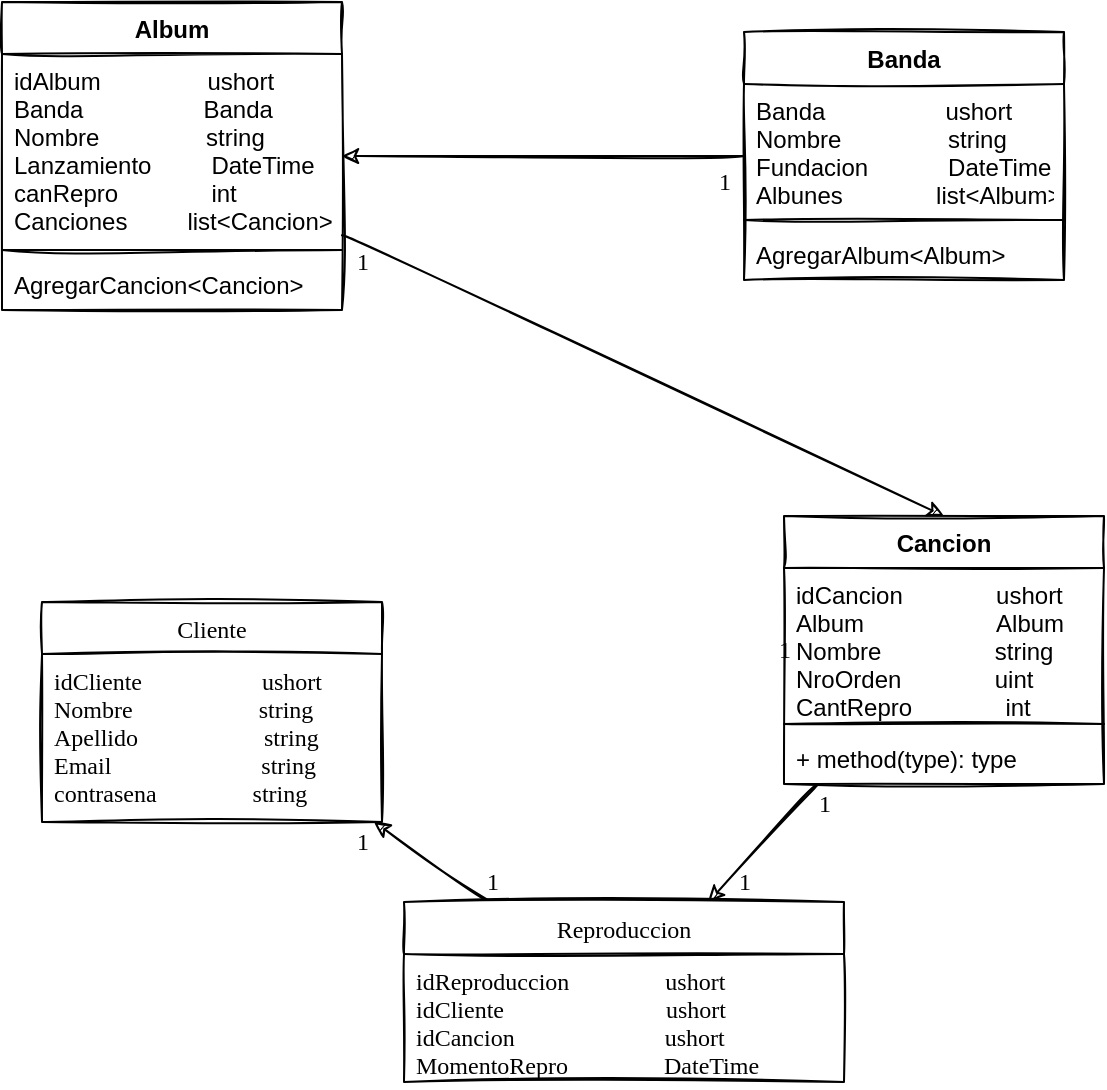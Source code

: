 <mxfile>
    <diagram id="aNm6LneR89TjHpUKRSAf" name="Página-1">
        <mxGraphModel dx="831" dy="610" grid="1" gridSize="10" guides="1" tooltips="1" connect="1" arrows="1" fold="1" page="1" pageScale="1" pageWidth="827" pageHeight="1169" background="none" math="0" shadow="0">
            <root>
                <mxCell id="0"/>
                <mxCell id="1" parent="0"/>
                <mxCell id="7" value="Cliente" style="swimlane;fontStyle=0;childLayout=stackLayout;horizontal=1;startSize=26;horizontalStack=0;resizeParent=1;resizeParentMax=0;resizeLast=0;collapsible=1;marginBottom=0;fontFamily=Comic Sans MS;rounded=0;sketch=1;" parent="1" vertex="1">
                    <mxGeometry x="179" y="380" width="170" height="110" as="geometry">
                        <mxRectangle x="200" y="330" width="70" height="26" as="alternateBounds"/>
                    </mxGeometry>
                </mxCell>
                <mxCell id="16" value="idCliente                    ushort&#10;Nombre                     string&#10;Apellido                     string&#10;Email                         string&#10;contrasena                string&#10;" style="text;align=left;verticalAlign=top;spacingLeft=4;spacingRight=4;overflow=hidden;rotatable=0;points=[[0,0.5],[1,0.5]];portConstraint=eastwest;fontFamily=Comic Sans MS;rounded=0;sketch=1;" parent="7" vertex="1">
                    <mxGeometry y="26" width="170" height="84" as="geometry"/>
                </mxCell>
                <mxCell id="24" style="edgeStyle=none;html=1;fontFamily=Comic Sans MS;curved=1;sketch=1;rounded=0;" parent="1" source="72" target="68" edge="1">
                    <mxGeometry relative="1" as="geometry">
                        <mxPoint x="400" y="218.867" as="sourcePoint"/>
                    </mxGeometry>
                </mxCell>
                <mxCell id="26" style="edgeStyle=none;html=1;fontFamily=Comic Sans MS;curved=1;sketch=1;rounded=0;" parent="1" source="76" target="19" edge="1">
                    <mxGeometry relative="1" as="geometry">
                        <mxPoint x="480.179" y="440" as="sourcePoint"/>
                    </mxGeometry>
                </mxCell>
                <mxCell id="27" style="edgeStyle=none;html=1;fontFamily=Comic Sans MS;curved=1;sketch=1;rounded=0;" parent="1" source="19" target="7" edge="1">
                    <mxGeometry relative="1" as="geometry"/>
                </mxCell>
                <mxCell id="19" value="Reproduccion" style="swimlane;fontStyle=0;childLayout=stackLayout;horizontal=1;startSize=26;horizontalStack=0;resizeParent=1;resizeParentMax=0;resizeLast=0;collapsible=1;marginBottom=0;fontFamily=Comic Sans MS;rounded=0;sketch=1;" parent="1" vertex="1">
                    <mxGeometry x="360" y="530" width="220" height="90" as="geometry">
                        <mxRectangle x="280" y="480" width="110" height="26" as="alternateBounds"/>
                    </mxGeometry>
                </mxCell>
                <mxCell id="20" value="idReproduccion                ushort&#10;idCliente                           ushort&#10;idCancion                         ushort&#10;MomentoRepro                DateTime&#10;" style="text;align=left;verticalAlign=top;spacingLeft=4;spacingRight=4;overflow=hidden;rotatable=0;points=[[0,0.5],[1,0.5]];portConstraint=eastwest;fontFamily=Comic Sans MS;rounded=0;sketch=1;" parent="19" vertex="1">
                    <mxGeometry y="26" width="220" height="64" as="geometry"/>
                </mxCell>
                <mxCell id="28" value="1" style="text;html=1;align=center;verticalAlign=middle;resizable=0;points=[];autosize=1;fontFamily=Comic Sans MS;rounded=0;sketch=1;" parent="1" vertex="1">
                    <mxGeometry x="329" y="200" width="20" height="20" as="geometry"/>
                </mxCell>
                <mxCell id="29" value="1" style="text;html=1;align=center;verticalAlign=middle;resizable=0;points=[];autosize=1;fontFamily=Comic Sans MS;rounded=0;sketch=1;" parent="1" vertex="1">
                    <mxGeometry x="510" y="160" width="20" height="20" as="geometry"/>
                </mxCell>
                <mxCell id="30" value="1" style="text;html=1;align=center;verticalAlign=middle;resizable=0;points=[];autosize=1;fontFamily=Comic Sans MS;rounded=0;sketch=1;" parent="1" vertex="1">
                    <mxGeometry x="540" y="394" width="20" height="20" as="geometry"/>
                </mxCell>
                <mxCell id="31" value="1" style="text;html=1;align=center;verticalAlign=middle;resizable=0;points=[];autosize=1;fontFamily=Comic Sans MS;rounded=0;sketch=1;" parent="1" vertex="1">
                    <mxGeometry x="520" y="510" width="20" height="20" as="geometry"/>
                </mxCell>
                <mxCell id="32" value="1" style="text;html=1;align=center;verticalAlign=middle;resizable=0;points=[];autosize=1;fontFamily=Comic Sans MS;rounded=0;sketch=1;" parent="1" vertex="1">
                    <mxGeometry x="329" y="490" width="20" height="20" as="geometry"/>
                </mxCell>
                <mxCell id="33" value="1" style="text;html=1;align=center;verticalAlign=middle;resizable=0;points=[];autosize=1;fontFamily=Comic Sans MS;rounded=0;sketch=1;" parent="1" vertex="1">
                    <mxGeometry x="394" y="510" width="20" height="20" as="geometry"/>
                </mxCell>
                <mxCell id="106" style="edgeStyle=none;html=1;entryX=0.5;entryY=0;entryDx=0;entryDy=0;curved=1;sketch=1;rounded=0;" parent="1" source="68" target="76" edge="1">
                    <mxGeometry relative="1" as="geometry"/>
                </mxCell>
                <mxCell id="68" value="Album&#10;" style="swimlane;fontStyle=1;align=center;verticalAlign=top;childLayout=stackLayout;horizontal=1;startSize=26;horizontalStack=0;resizeParent=1;resizeParentMax=0;resizeLast=0;collapsible=1;marginBottom=0;rounded=0;sketch=1;" parent="1" vertex="1">
                    <mxGeometry x="159" y="80" width="170" height="154" as="geometry"/>
                </mxCell>
                <mxCell id="69" value="idAlbum                ushort&#10;Banda                  Banda&#10;Nombre                string&#10;Lanzamiento         DateTime&#10;canRepro              int&#10;Canciones         list&lt;Cancion&gt;" style="text;strokeColor=none;fillColor=none;align=left;verticalAlign=top;spacingLeft=4;spacingRight=4;overflow=hidden;rotatable=0;points=[[0,0.5],[1,0.5]];portConstraint=eastwest;rounded=0;sketch=1;" parent="68" vertex="1">
                    <mxGeometry y="26" width="170" height="94" as="geometry"/>
                </mxCell>
                <mxCell id="70" value="" style="line;strokeWidth=1;fillColor=none;align=left;verticalAlign=middle;spacingTop=-1;spacingLeft=3;spacingRight=3;rotatable=0;labelPosition=right;points=[];portConstraint=eastwest;rounded=0;sketch=1;" parent="68" vertex="1">
                    <mxGeometry y="120" width="170" height="8" as="geometry"/>
                </mxCell>
                <mxCell id="71" value="AgregarCancion&lt;Cancion&gt;" style="text;strokeColor=none;fillColor=none;align=left;verticalAlign=top;spacingLeft=4;spacingRight=4;overflow=hidden;rotatable=0;points=[[0,0.5],[1,0.5]];portConstraint=eastwest;rounded=0;sketch=1;" parent="68" vertex="1">
                    <mxGeometry y="128" width="170" height="26" as="geometry"/>
                </mxCell>
                <mxCell id="72" value="Banda" style="swimlane;fontStyle=1;align=center;verticalAlign=top;childLayout=stackLayout;horizontal=1;startSize=26;horizontalStack=0;resizeParent=1;resizeParentMax=0;resizeLast=0;collapsible=1;marginBottom=0;rounded=0;sketch=1;" parent="1" vertex="1">
                    <mxGeometry x="530" y="95" width="160" height="124" as="geometry"/>
                </mxCell>
                <mxCell id="73" value="Banda                  ushort&#10;Nombre                string&#10;Fundacion            DateTime&#10;Albunes              list&lt;Album&gt;&#10;" style="text;align=left;verticalAlign=top;spacingLeft=4;spacingRight=4;overflow=hidden;rotatable=0;points=[[0,0.5],[1,0.5]];portConstraint=eastwest;rounded=0;sketch=1;" parent="72" vertex="1">
                    <mxGeometry y="26" width="160" height="64" as="geometry"/>
                </mxCell>
                <mxCell id="74" value="" style="line;strokeWidth=1;align=left;verticalAlign=middle;spacingTop=-1;spacingLeft=3;spacingRight=3;rotatable=0;labelPosition=right;points=[];portConstraint=eastwest;rounded=0;sketch=1;" parent="72" vertex="1">
                    <mxGeometry y="90" width="160" height="8" as="geometry"/>
                </mxCell>
                <mxCell id="75" value="AgregarAlbum&lt;Album&gt;" style="text;align=left;verticalAlign=top;spacingLeft=4;spacingRight=4;overflow=hidden;rotatable=0;points=[[0,0.5],[1,0.5]];portConstraint=eastwest;rounded=0;sketch=1;" parent="72" vertex="1">
                    <mxGeometry y="98" width="160" height="26" as="geometry"/>
                </mxCell>
                <mxCell id="76" value="Cancion" style="swimlane;fontStyle=1;align=center;verticalAlign=top;childLayout=stackLayout;horizontal=1;startSize=26;horizontalStack=0;resizeParent=1;resizeParentMax=0;resizeLast=0;collapsible=1;marginBottom=0;rounded=0;sketch=1;" parent="1" vertex="1">
                    <mxGeometry x="550" y="337" width="160" height="134" as="geometry"/>
                </mxCell>
                <mxCell id="77" value="idCancion              ushort&#10;Album                    Album&#10;Nombre                 string&#10;NroOrden              uint&#10;CantRepro              int&#10;" style="text;strokeColor=none;fillColor=none;align=left;verticalAlign=top;spacingLeft=4;spacingRight=4;overflow=hidden;rotatable=0;points=[[0,0.5],[1,0.5]];portConstraint=eastwest;rounded=0;sketch=1;" parent="76" vertex="1">
                    <mxGeometry y="26" width="160" height="74" as="geometry"/>
                </mxCell>
                <mxCell id="78" value="" style="line;strokeWidth=1;fillColor=none;align=left;verticalAlign=middle;spacingTop=-1;spacingLeft=3;spacingRight=3;rotatable=0;labelPosition=right;points=[];portConstraint=eastwest;rounded=0;sketch=1;" parent="76" vertex="1">
                    <mxGeometry y="100" width="160" height="8" as="geometry"/>
                </mxCell>
                <mxCell id="79" value="+ method(type): type" style="text;strokeColor=none;fillColor=none;align=left;verticalAlign=top;spacingLeft=4;spacingRight=4;overflow=hidden;rotatable=0;points=[[0,0.5],[1,0.5]];portConstraint=eastwest;rounded=0;sketch=1;" parent="76" vertex="1">
                    <mxGeometry y="108" width="160" height="26" as="geometry"/>
                </mxCell>
                <mxCell id="118" value="1" style="text;html=1;align=center;verticalAlign=middle;resizable=0;points=[];autosize=1;fontFamily=Comic Sans MS;rounded=0;sketch=1;" vertex="1" parent="1">
                    <mxGeometry x="560" y="471" width="20" height="20" as="geometry"/>
                </mxCell>
            </root>
        </mxGraphModel>
    </diagram>
</mxfile>